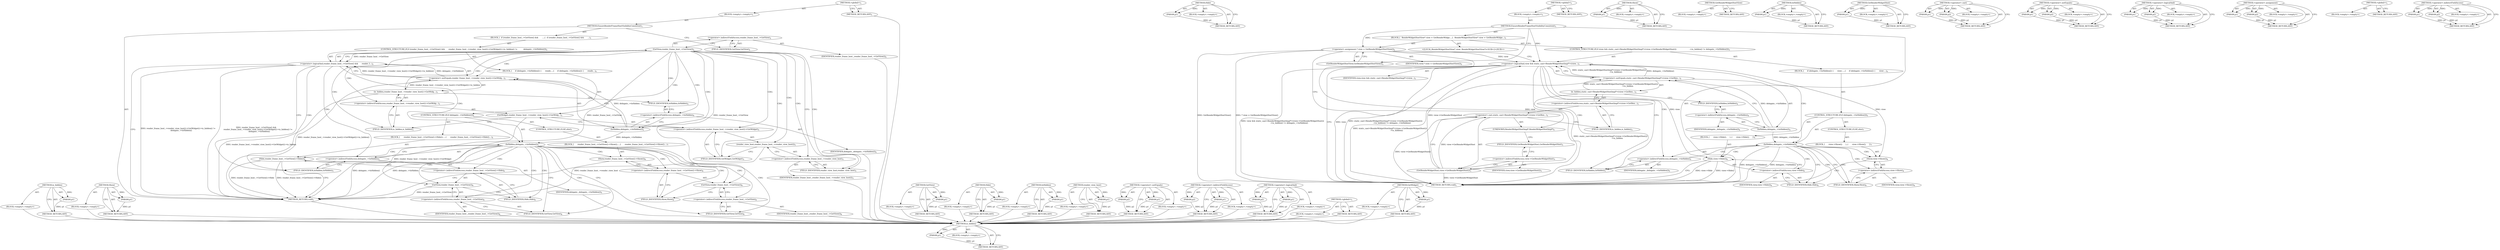 digraph "&lt;operator&gt;.indirectFieldAccess" {
vulnerable_88 [label=<(METHOD,is_hidden)>];
vulnerable_89 [label=<(PARAM,p1)>];
vulnerable_90 [label=<(BLOCK,&lt;empty&gt;,&lt;empty&gt;)>];
vulnerable_91 [label=<(METHOD_RETURN,ANY)>];
vulnerable_108 [label=<(METHOD,Show)>];
vulnerable_109 [label=<(PARAM,p1)>];
vulnerable_110 [label=<(BLOCK,&lt;empty&gt;,&lt;empty&gt;)>];
vulnerable_111 [label=<(METHOD_RETURN,ANY)>];
vulnerable_6 [label=<(METHOD,&lt;global&gt;)<SUB>1</SUB>>];
vulnerable_7 [label=<(BLOCK,&lt;empty&gt;,&lt;empty&gt;)<SUB>1</SUB>>];
vulnerable_8 [label=<(METHOD,EnsureRenderFrameHostVisibilityConsistent)<SUB>1</SUB>>];
vulnerable_9 [label=<(BLOCK,{
  if (render_frame_host_-&gt;GetView() &amp;&amp;
      ...,{
  if (render_frame_host_-&gt;GetView() &amp;&amp;
      ...)<SUB>1</SUB>>];
vulnerable_10 [label=<(CONTROL_STRUCTURE,IF,if (render_frame_host_-&gt;GetView() &amp;&amp;
      render_frame_host_-&gt;render_view_host()-&gt;GetWidget()-&gt;is_hidden() !=
          delegate_-&gt;IsHidden()))<SUB>2</SUB>>];
vulnerable_11 [label=<(&lt;operator&gt;.logicalAnd,render_frame_host_-&gt;GetView() &amp;&amp;
      render_f...)<SUB>2</SUB>>];
vulnerable_12 [label=<(GetView,render_frame_host_-&gt;GetView())<SUB>2</SUB>>];
vulnerable_13 [label=<(&lt;operator&gt;.indirectFieldAccess,render_frame_host_-&gt;GetView)<SUB>2</SUB>>];
vulnerable_14 [label=<(IDENTIFIER,render_frame_host_,render_frame_host_-&gt;GetView())<SUB>2</SUB>>];
vulnerable_15 [label=<(FIELD_IDENTIFIER,GetView,GetView)<SUB>2</SUB>>];
vulnerable_16 [label=<(&lt;operator&gt;.notEquals,render_frame_host_-&gt;render_view_host()-&gt;GetWidg...)<SUB>3</SUB>>];
vulnerable_17 [label=<(is_hidden,render_frame_host_-&gt;render_view_host()-&gt;GetWidg...)<SUB>3</SUB>>];
vulnerable_18 [label=<(&lt;operator&gt;.indirectFieldAccess,render_frame_host_-&gt;render_view_host()-&gt;GetWidg...)<SUB>3</SUB>>];
vulnerable_19 [label=<(GetWidget,render_frame_host_-&gt;render_view_host()-&gt;GetWidg...)<SUB>3</SUB>>];
vulnerable_20 [label=<(&lt;operator&gt;.indirectFieldAccess,render_frame_host_-&gt;render_view_host()-&gt;GetWidget)<SUB>3</SUB>>];
vulnerable_21 [label=<(render_view_host,render_frame_host_-&gt;render_view_host())<SUB>3</SUB>>];
vulnerable_22 [label=<(&lt;operator&gt;.indirectFieldAccess,render_frame_host_-&gt;render_view_host)<SUB>3</SUB>>];
vulnerable_23 [label=<(IDENTIFIER,render_frame_host_,render_frame_host_-&gt;render_view_host())<SUB>3</SUB>>];
vulnerable_24 [label=<(FIELD_IDENTIFIER,render_view_host,render_view_host)<SUB>3</SUB>>];
vulnerable_25 [label=<(FIELD_IDENTIFIER,GetWidget,GetWidget)<SUB>3</SUB>>];
vulnerable_26 [label=<(FIELD_IDENTIFIER,is_hidden,is_hidden)<SUB>3</SUB>>];
vulnerable_27 [label=<(IsHidden,delegate_-&gt;IsHidden())<SUB>4</SUB>>];
vulnerable_28 [label=<(&lt;operator&gt;.indirectFieldAccess,delegate_-&gt;IsHidden)<SUB>4</SUB>>];
vulnerable_29 [label=<(IDENTIFIER,delegate_,delegate_-&gt;IsHidden())<SUB>4</SUB>>];
vulnerable_30 [label=<(FIELD_IDENTIFIER,IsHidden,IsHidden)<SUB>4</SUB>>];
vulnerable_31 [label=<(BLOCK,{
     if (delegate_-&gt;IsHidden()) {
      rende...,{
     if (delegate_-&gt;IsHidden()) {
      rende...)<SUB>4</SUB>>];
vulnerable_32 [label=<(CONTROL_STRUCTURE,IF,if (delegate_-&gt;IsHidden()))<SUB>5</SUB>>];
vulnerable_33 [label=<(IsHidden,delegate_-&gt;IsHidden())<SUB>5</SUB>>];
vulnerable_34 [label=<(&lt;operator&gt;.indirectFieldAccess,delegate_-&gt;IsHidden)<SUB>5</SUB>>];
vulnerable_35 [label=<(IDENTIFIER,delegate_,delegate_-&gt;IsHidden())<SUB>5</SUB>>];
vulnerable_36 [label=<(FIELD_IDENTIFIER,IsHidden,IsHidden)<SUB>5</SUB>>];
vulnerable_37 [label=<(BLOCK,{
      render_frame_host_-&gt;GetView()-&gt;Hide();
...,{
      render_frame_host_-&gt;GetView()-&gt;Hide();
...)<SUB>5</SUB>>];
vulnerable_38 [label=<(Hide,render_frame_host_-&gt;GetView()-&gt;Hide())<SUB>6</SUB>>];
vulnerable_39 [label=<(&lt;operator&gt;.indirectFieldAccess,render_frame_host_-&gt;GetView()-&gt;Hide)<SUB>6</SUB>>];
vulnerable_40 [label=<(GetView,render_frame_host_-&gt;GetView())<SUB>6</SUB>>];
vulnerable_41 [label=<(&lt;operator&gt;.indirectFieldAccess,render_frame_host_-&gt;GetView)<SUB>6</SUB>>];
vulnerable_42 [label=<(IDENTIFIER,render_frame_host_,render_frame_host_-&gt;GetView())<SUB>6</SUB>>];
vulnerable_43 [label=<(FIELD_IDENTIFIER,GetView,GetView)<SUB>6</SUB>>];
vulnerable_44 [label=<(FIELD_IDENTIFIER,Hide,Hide)<SUB>6</SUB>>];
vulnerable_45 [label=<(CONTROL_STRUCTURE,ELSE,else)<SUB>7</SUB>>];
vulnerable_46 [label=<(BLOCK,{
      render_frame_host_-&gt;GetView()-&gt;Show();
...,{
      render_frame_host_-&gt;GetView()-&gt;Show();
...)<SUB>7</SUB>>];
vulnerable_47 [label=<(Show,render_frame_host_-&gt;GetView()-&gt;Show())<SUB>8</SUB>>];
vulnerable_48 [label=<(&lt;operator&gt;.indirectFieldAccess,render_frame_host_-&gt;GetView()-&gt;Show)<SUB>8</SUB>>];
vulnerable_49 [label=<(GetView,render_frame_host_-&gt;GetView())<SUB>8</SUB>>];
vulnerable_50 [label=<(&lt;operator&gt;.indirectFieldAccess,render_frame_host_-&gt;GetView)<SUB>8</SUB>>];
vulnerable_51 [label=<(IDENTIFIER,render_frame_host_,render_frame_host_-&gt;GetView())<SUB>8</SUB>>];
vulnerable_52 [label=<(FIELD_IDENTIFIER,GetView,GetView)<SUB>8</SUB>>];
vulnerable_53 [label=<(FIELD_IDENTIFIER,Show,Show)<SUB>8</SUB>>];
vulnerable_54 [label=<(METHOD_RETURN,void)<SUB>1</SUB>>];
vulnerable_56 [label=<(METHOD_RETURN,ANY)<SUB>1</SUB>>];
vulnerable_74 [label=<(METHOD,GetView)>];
vulnerable_75 [label=<(PARAM,p1)>];
vulnerable_76 [label=<(BLOCK,&lt;empty&gt;,&lt;empty&gt;)>];
vulnerable_77 [label=<(METHOD_RETURN,ANY)>];
vulnerable_104 [label=<(METHOD,Hide)>];
vulnerable_105 [label=<(PARAM,p1)>];
vulnerable_106 [label=<(BLOCK,&lt;empty&gt;,&lt;empty&gt;)>];
vulnerable_107 [label=<(METHOD_RETURN,ANY)>];
vulnerable_100 [label=<(METHOD,IsHidden)>];
vulnerable_101 [label=<(PARAM,p1)>];
vulnerable_102 [label=<(BLOCK,&lt;empty&gt;,&lt;empty&gt;)>];
vulnerable_103 [label=<(METHOD_RETURN,ANY)>];
vulnerable_96 [label=<(METHOD,render_view_host)>];
vulnerable_97 [label=<(PARAM,p1)>];
vulnerable_98 [label=<(BLOCK,&lt;empty&gt;,&lt;empty&gt;)>];
vulnerable_99 [label=<(METHOD_RETURN,ANY)>];
vulnerable_83 [label=<(METHOD,&lt;operator&gt;.notEquals)>];
vulnerable_84 [label=<(PARAM,p1)>];
vulnerable_85 [label=<(PARAM,p2)>];
vulnerable_86 [label=<(BLOCK,&lt;empty&gt;,&lt;empty&gt;)>];
vulnerable_87 [label=<(METHOD_RETURN,ANY)>];
vulnerable_78 [label=<(METHOD,&lt;operator&gt;.indirectFieldAccess)>];
vulnerable_79 [label=<(PARAM,p1)>];
vulnerable_80 [label=<(PARAM,p2)>];
vulnerable_81 [label=<(BLOCK,&lt;empty&gt;,&lt;empty&gt;)>];
vulnerable_82 [label=<(METHOD_RETURN,ANY)>];
vulnerable_69 [label=<(METHOD,&lt;operator&gt;.logicalAnd)>];
vulnerable_70 [label=<(PARAM,p1)>];
vulnerable_71 [label=<(PARAM,p2)>];
vulnerable_72 [label=<(BLOCK,&lt;empty&gt;,&lt;empty&gt;)>];
vulnerable_73 [label=<(METHOD_RETURN,ANY)>];
vulnerable_63 [label=<(METHOD,&lt;global&gt;)<SUB>1</SUB>>];
vulnerable_64 [label=<(BLOCK,&lt;empty&gt;,&lt;empty&gt;)>];
vulnerable_65 [label=<(METHOD_RETURN,ANY)>];
vulnerable_92 [label=<(METHOD,GetWidget)>];
vulnerable_93 [label=<(PARAM,p1)>];
vulnerable_94 [label=<(BLOCK,&lt;empty&gt;,&lt;empty&gt;)>];
vulnerable_95 [label=<(METHOD_RETURN,ANY)>];
fixed_83 [label=<(METHOD,is_hidden)>];
fixed_84 [label=<(PARAM,p1)>];
fixed_85 [label=<(BLOCK,&lt;empty&gt;,&lt;empty&gt;)>];
fixed_86 [label=<(METHOD_RETURN,ANY)>];
fixed_105 [label=<(METHOD,Hide)>];
fixed_106 [label=<(PARAM,p1)>];
fixed_107 [label=<(BLOCK,&lt;empty&gt;,&lt;empty&gt;)>];
fixed_108 [label=<(METHOD_RETURN,ANY)>];
fixed_6 [label=<(METHOD,&lt;global&gt;)<SUB>1</SUB>>];
fixed_7 [label=<(BLOCK,&lt;empty&gt;,&lt;empty&gt;)<SUB>1</SUB>>];
fixed_8 [label=<(METHOD,EnsureRenderFrameHostVisibilityConsistent)<SUB>1</SUB>>];
fixed_9 [label=<(BLOCK,{
  RenderWidgetHostView* view = GetRenderWidge...,{
  RenderWidgetHostView* view = GetRenderWidge...)<SUB>1</SUB>>];
fixed_10 [label="<(LOCAL,RenderWidgetHostView* view: RenderWidgetHostView*)<SUB>2</SUB>>"];
fixed_11 [label=<(&lt;operator&gt;.assignment,* view = GetRenderWidgetHostView())<SUB>2</SUB>>];
fixed_12 [label=<(IDENTIFIER,view,* view = GetRenderWidgetHostView())<SUB>2</SUB>>];
fixed_13 [label=<(GetRenderWidgetHostView,GetRenderWidgetHostView())<SUB>2</SUB>>];
fixed_14 [label=<(CONTROL_STRUCTURE,IF,if (view &amp;&amp; static_cast&lt;RenderWidgetHostImpl*&gt;(view-&gt;GetRenderWidgetHost())
                      -&gt;is_hidden() != delegate_-&gt;IsHidden()))<SUB>3</SUB>>];
fixed_15 [label=<(&lt;operator&gt;.logicalAnd,view &amp;&amp; static_cast&lt;RenderWidgetHostImpl*&gt;(view...)<SUB>3</SUB>>];
fixed_16 [label=<(IDENTIFIER,view,view &amp;&amp; static_cast&lt;RenderWidgetHostImpl*&gt;(view...)<SUB>3</SUB>>];
fixed_17 [label=<(&lt;operator&gt;.notEquals,static_cast&lt;RenderWidgetHostImpl*&gt;(view-&gt;GetRen...)<SUB>3</SUB>>];
fixed_18 [label=<(is_hidden,static_cast&lt;RenderWidgetHostImpl*&gt;(view-&gt;GetRen...)<SUB>3</SUB>>];
fixed_19 [label=<(&lt;operator&gt;.indirectFieldAccess,static_cast&lt;RenderWidgetHostImpl*&gt;(view-&gt;GetRen...)<SUB>3</SUB>>];
fixed_20 [label=<(&lt;operator&gt;.cast,static_cast&lt;RenderWidgetHostImpl*&gt;(view-&gt;GetRen...)<SUB>3</SUB>>];
fixed_21 [label=<(UNKNOWN,RenderWidgetHostImpl*,RenderWidgetHostImpl*)<SUB>3</SUB>>];
fixed_22 [label=<(GetRenderWidgetHost,view-&gt;GetRenderWidgetHost())<SUB>3</SUB>>];
fixed_23 [label=<(&lt;operator&gt;.indirectFieldAccess,view-&gt;GetRenderWidgetHost)<SUB>3</SUB>>];
fixed_24 [label=<(IDENTIFIER,view,view-&gt;GetRenderWidgetHost())<SUB>3</SUB>>];
fixed_25 [label=<(FIELD_IDENTIFIER,GetRenderWidgetHost,GetRenderWidgetHost)<SUB>3</SUB>>];
fixed_26 [label=<(FIELD_IDENTIFIER,is_hidden,is_hidden)<SUB>3</SUB>>];
fixed_27 [label=<(IsHidden,delegate_-&gt;IsHidden())<SUB>4</SUB>>];
fixed_28 [label=<(&lt;operator&gt;.indirectFieldAccess,delegate_-&gt;IsHidden)<SUB>4</SUB>>];
fixed_29 [label=<(IDENTIFIER,delegate_,delegate_-&gt;IsHidden())<SUB>4</SUB>>];
fixed_30 [label=<(FIELD_IDENTIFIER,IsHidden,IsHidden)<SUB>4</SUB>>];
fixed_31 [label=<(BLOCK,{
     if (delegate_-&gt;IsHidden()) {
      view-...,{
     if (delegate_-&gt;IsHidden()) {
      view-...)<SUB>4</SUB>>];
fixed_32 [label=<(CONTROL_STRUCTURE,IF,if (delegate_-&gt;IsHidden()))<SUB>5</SUB>>];
fixed_33 [label=<(IsHidden,delegate_-&gt;IsHidden())<SUB>5</SUB>>];
fixed_34 [label=<(&lt;operator&gt;.indirectFieldAccess,delegate_-&gt;IsHidden)<SUB>5</SUB>>];
fixed_35 [label=<(IDENTIFIER,delegate_,delegate_-&gt;IsHidden())<SUB>5</SUB>>];
fixed_36 [label=<(FIELD_IDENTIFIER,IsHidden,IsHidden)<SUB>5</SUB>>];
fixed_37 [label=<(BLOCK,{
      view-&gt;Hide();
     },{
      view-&gt;Hide();
     })<SUB>5</SUB>>];
fixed_38 [label=<(Hide,view-&gt;Hide())<SUB>6</SUB>>];
fixed_39 [label=<(&lt;operator&gt;.indirectFieldAccess,view-&gt;Hide)<SUB>6</SUB>>];
fixed_40 [label=<(IDENTIFIER,view,view-&gt;Hide())<SUB>6</SUB>>];
fixed_41 [label=<(FIELD_IDENTIFIER,Hide,Hide)<SUB>6</SUB>>];
fixed_42 [label=<(CONTROL_STRUCTURE,ELSE,else)<SUB>7</SUB>>];
fixed_43 [label=<(BLOCK,{
      view-&gt;Show();
     },{
      view-&gt;Show();
     })<SUB>7</SUB>>];
fixed_44 [label=<(Show,view-&gt;Show())<SUB>8</SUB>>];
fixed_45 [label=<(&lt;operator&gt;.indirectFieldAccess,view-&gt;Show)<SUB>8</SUB>>];
fixed_46 [label=<(IDENTIFIER,view,view-&gt;Show())<SUB>8</SUB>>];
fixed_47 [label=<(FIELD_IDENTIFIER,Show,Show)<SUB>8</SUB>>];
fixed_48 [label=<(METHOD_RETURN,void)<SUB>1</SUB>>];
fixed_50 [label=<(METHOD_RETURN,ANY)<SUB>1</SUB>>];
fixed_109 [label=<(METHOD,Show)>];
fixed_110 [label=<(PARAM,p1)>];
fixed_111 [label=<(BLOCK,&lt;empty&gt;,&lt;empty&gt;)>];
fixed_112 [label=<(METHOD_RETURN,ANY)>];
fixed_70 [label=<(METHOD,GetRenderWidgetHostView)>];
fixed_71 [label=<(BLOCK,&lt;empty&gt;,&lt;empty&gt;)>];
fixed_72 [label=<(METHOD_RETURN,ANY)>];
fixed_101 [label=<(METHOD,IsHidden)>];
fixed_102 [label=<(PARAM,p1)>];
fixed_103 [label=<(BLOCK,&lt;empty&gt;,&lt;empty&gt;)>];
fixed_104 [label=<(METHOD_RETURN,ANY)>];
fixed_97 [label=<(METHOD,GetRenderWidgetHost)>];
fixed_98 [label=<(PARAM,p1)>];
fixed_99 [label=<(BLOCK,&lt;empty&gt;,&lt;empty&gt;)>];
fixed_100 [label=<(METHOD_RETURN,ANY)>];
fixed_92 [label=<(METHOD,&lt;operator&gt;.cast)>];
fixed_93 [label=<(PARAM,p1)>];
fixed_94 [label=<(PARAM,p2)>];
fixed_95 [label=<(BLOCK,&lt;empty&gt;,&lt;empty&gt;)>];
fixed_96 [label=<(METHOD_RETURN,ANY)>];
fixed_78 [label=<(METHOD,&lt;operator&gt;.notEquals)>];
fixed_79 [label=<(PARAM,p1)>];
fixed_80 [label=<(PARAM,p2)>];
fixed_81 [label=<(BLOCK,&lt;empty&gt;,&lt;empty&gt;)>];
fixed_82 [label=<(METHOD_RETURN,ANY)>];
fixed_73 [label=<(METHOD,&lt;operator&gt;.logicalAnd)>];
fixed_74 [label=<(PARAM,p1)>];
fixed_75 [label=<(PARAM,p2)>];
fixed_76 [label=<(BLOCK,&lt;empty&gt;,&lt;empty&gt;)>];
fixed_77 [label=<(METHOD_RETURN,ANY)>];
fixed_65 [label=<(METHOD,&lt;operator&gt;.assignment)>];
fixed_66 [label=<(PARAM,p1)>];
fixed_67 [label=<(PARAM,p2)>];
fixed_68 [label=<(BLOCK,&lt;empty&gt;,&lt;empty&gt;)>];
fixed_69 [label=<(METHOD_RETURN,ANY)>];
fixed_59 [label=<(METHOD,&lt;global&gt;)<SUB>1</SUB>>];
fixed_60 [label=<(BLOCK,&lt;empty&gt;,&lt;empty&gt;)>];
fixed_61 [label=<(METHOD_RETURN,ANY)>];
fixed_87 [label=<(METHOD,&lt;operator&gt;.indirectFieldAccess)>];
fixed_88 [label=<(PARAM,p1)>];
fixed_89 [label=<(PARAM,p2)>];
fixed_90 [label=<(BLOCK,&lt;empty&gt;,&lt;empty&gt;)>];
fixed_91 [label=<(METHOD_RETURN,ANY)>];
vulnerable_88 -> vulnerable_89  [key=0, label="AST: "];
vulnerable_88 -> vulnerable_89  [key=1, label="DDG: "];
vulnerable_88 -> vulnerable_90  [key=0, label="AST: "];
vulnerable_88 -> vulnerable_91  [key=0, label="AST: "];
vulnerable_88 -> vulnerable_91  [key=1, label="CFG: "];
vulnerable_89 -> vulnerable_91  [key=0, label="DDG: p1"];
vulnerable_90 -> fixed_83  [key=0];
vulnerable_91 -> fixed_83  [key=0];
vulnerable_108 -> vulnerable_109  [key=0, label="AST: "];
vulnerable_108 -> vulnerable_109  [key=1, label="DDG: "];
vulnerable_108 -> vulnerable_110  [key=0, label="AST: "];
vulnerable_108 -> vulnerable_111  [key=0, label="AST: "];
vulnerable_108 -> vulnerable_111  [key=1, label="CFG: "];
vulnerable_109 -> vulnerable_111  [key=0, label="DDG: p1"];
vulnerable_110 -> fixed_83  [key=0];
vulnerable_111 -> fixed_83  [key=0];
vulnerable_6 -> vulnerable_7  [key=0, label="AST: "];
vulnerable_6 -> vulnerable_56  [key=0, label="AST: "];
vulnerable_6 -> vulnerable_56  [key=1, label="CFG: "];
vulnerable_7 -> vulnerable_8  [key=0, label="AST: "];
vulnerable_8 -> vulnerable_9  [key=0, label="AST: "];
vulnerable_8 -> vulnerable_54  [key=0, label="AST: "];
vulnerable_8 -> vulnerable_15  [key=0, label="CFG: "];
vulnerable_9 -> vulnerable_10  [key=0, label="AST: "];
vulnerable_10 -> vulnerable_11  [key=0, label="AST: "];
vulnerable_10 -> vulnerable_31  [key=0, label="AST: "];
vulnerable_11 -> vulnerable_12  [key=0, label="AST: "];
vulnerable_11 -> vulnerable_16  [key=0, label="AST: "];
vulnerable_11 -> vulnerable_54  [key=0, label="CFG: "];
vulnerable_11 -> vulnerable_54  [key=1, label="DDG: render_frame_host_-&gt;render_view_host()-&gt;GetWidget()-&gt;is_hidden() !=
          delegate_-&gt;IsHidden()"];
vulnerable_11 -> vulnerable_54  [key=2, label="DDG: render_frame_host_-&gt;GetView() &amp;&amp;
      render_frame_host_-&gt;render_view_host()-&gt;GetWidget()-&gt;is_hidden() !=
          delegate_-&gt;IsHidden()"];
vulnerable_11 -> vulnerable_36  [key=0, label="CFG: "];
vulnerable_11 -> vulnerable_36  [key=1, label="CDG: "];
vulnerable_11 -> vulnerable_34  [key=0, label="CDG: "];
vulnerable_11 -> vulnerable_33  [key=0, label="CDG: "];
vulnerable_12 -> vulnerable_13  [key=0, label="AST: "];
vulnerable_12 -> vulnerable_11  [key=0, label="CFG: "];
vulnerable_12 -> vulnerable_11  [key=1, label="DDG: render_frame_host_-&gt;GetView"];
vulnerable_12 -> vulnerable_24  [key=0, label="CFG: "];
vulnerable_12 -> vulnerable_24  [key=1, label="CDG: "];
vulnerable_12 -> vulnerable_40  [key=0, label="DDG: render_frame_host_-&gt;GetView"];
vulnerable_12 -> vulnerable_49  [key=0, label="DDG: render_frame_host_-&gt;GetView"];
vulnerable_12 -> vulnerable_16  [key=0, label="CDG: "];
vulnerable_12 -> vulnerable_17  [key=0, label="CDG: "];
vulnerable_12 -> vulnerable_30  [key=0, label="CDG: "];
vulnerable_12 -> vulnerable_21  [key=0, label="CDG: "];
vulnerable_12 -> vulnerable_26  [key=0, label="CDG: "];
vulnerable_12 -> vulnerable_19  [key=0, label="CDG: "];
vulnerable_12 -> vulnerable_28  [key=0, label="CDG: "];
vulnerable_12 -> vulnerable_20  [key=0, label="CDG: "];
vulnerable_12 -> vulnerable_25  [key=0, label="CDG: "];
vulnerable_12 -> vulnerable_22  [key=0, label="CDG: "];
vulnerable_12 -> vulnerable_27  [key=0, label="CDG: "];
vulnerable_12 -> vulnerable_18  [key=0, label="CDG: "];
vulnerable_13 -> vulnerable_14  [key=0, label="AST: "];
vulnerable_13 -> vulnerable_15  [key=0, label="AST: "];
vulnerable_13 -> vulnerable_12  [key=0, label="CFG: "];
vulnerable_14 -> fixed_83  [key=0];
vulnerable_15 -> vulnerable_13  [key=0, label="CFG: "];
vulnerable_16 -> vulnerable_17  [key=0, label="AST: "];
vulnerable_16 -> vulnerable_27  [key=0, label="AST: "];
vulnerable_16 -> vulnerable_11  [key=0, label="CFG: "];
vulnerable_16 -> vulnerable_11  [key=1, label="DDG: render_frame_host_-&gt;render_view_host()-&gt;GetWidget()-&gt;is_hidden()"];
vulnerable_16 -> vulnerable_11  [key=2, label="DDG: delegate_-&gt;IsHidden()"];
vulnerable_16 -> vulnerable_54  [key=0, label="DDG: render_frame_host_-&gt;render_view_host()-&gt;GetWidget()-&gt;is_hidden()"];
vulnerable_17 -> vulnerable_18  [key=0, label="AST: "];
vulnerable_17 -> vulnerable_30  [key=0, label="CFG: "];
vulnerable_17 -> vulnerable_54  [key=0, label="DDG: render_frame_host_-&gt;render_view_host()-&gt;GetWidget()-&gt;is_hidden"];
vulnerable_17 -> vulnerable_16  [key=0, label="DDG: render_frame_host_-&gt;render_view_host()-&gt;GetWidget()-&gt;is_hidden"];
vulnerable_18 -> vulnerable_19  [key=0, label="AST: "];
vulnerable_18 -> vulnerable_26  [key=0, label="AST: "];
vulnerable_18 -> vulnerable_17  [key=0, label="CFG: "];
vulnerable_19 -> vulnerable_20  [key=0, label="AST: "];
vulnerable_19 -> vulnerable_26  [key=0, label="CFG: "];
vulnerable_19 -> vulnerable_54  [key=0, label="DDG: render_frame_host_-&gt;render_view_host()-&gt;GetWidget"];
vulnerable_20 -> vulnerable_21  [key=0, label="AST: "];
vulnerable_20 -> vulnerable_25  [key=0, label="AST: "];
vulnerable_20 -> vulnerable_19  [key=0, label="CFG: "];
vulnerable_21 -> vulnerable_22  [key=0, label="AST: "];
vulnerable_21 -> vulnerable_25  [key=0, label="CFG: "];
vulnerable_21 -> vulnerable_54  [key=0, label="DDG: render_frame_host_-&gt;render_view_host"];
vulnerable_22 -> vulnerable_23  [key=0, label="AST: "];
vulnerable_22 -> vulnerable_24  [key=0, label="AST: "];
vulnerable_22 -> vulnerable_21  [key=0, label="CFG: "];
vulnerable_23 -> fixed_83  [key=0];
vulnerable_24 -> vulnerable_22  [key=0, label="CFG: "];
vulnerable_25 -> vulnerable_20  [key=0, label="CFG: "];
vulnerable_26 -> vulnerable_18  [key=0, label="CFG: "];
vulnerable_27 -> vulnerable_28  [key=0, label="AST: "];
vulnerable_27 -> vulnerable_16  [key=0, label="CFG: "];
vulnerable_27 -> vulnerable_16  [key=1, label="DDG: delegate_-&gt;IsHidden"];
vulnerable_27 -> vulnerable_33  [key=0, label="DDG: delegate_-&gt;IsHidden"];
vulnerable_28 -> vulnerable_29  [key=0, label="AST: "];
vulnerable_28 -> vulnerable_30  [key=0, label="AST: "];
vulnerable_28 -> vulnerable_27  [key=0, label="CFG: "];
vulnerable_29 -> fixed_83  [key=0];
vulnerable_30 -> vulnerable_28  [key=0, label="CFG: "];
vulnerable_31 -> vulnerable_32  [key=0, label="AST: "];
vulnerable_32 -> vulnerable_33  [key=0, label="AST: "];
vulnerable_32 -> vulnerable_37  [key=0, label="AST: "];
vulnerable_32 -> vulnerable_45  [key=0, label="AST: "];
vulnerable_33 -> vulnerable_34  [key=0, label="AST: "];
vulnerable_33 -> vulnerable_43  [key=0, label="CFG: "];
vulnerable_33 -> vulnerable_43  [key=1, label="CDG: "];
vulnerable_33 -> vulnerable_52  [key=0, label="CFG: "];
vulnerable_33 -> vulnerable_52  [key=1, label="CDG: "];
vulnerable_33 -> vulnerable_54  [key=0, label="DDG: delegate_-&gt;IsHidden"];
vulnerable_33 -> vulnerable_54  [key=1, label="DDG: delegate_-&gt;IsHidden()"];
vulnerable_33 -> vulnerable_47  [key=0, label="CDG: "];
vulnerable_33 -> vulnerable_48  [key=0, label="CDG: "];
vulnerable_33 -> vulnerable_49  [key=0, label="CDG: "];
vulnerable_33 -> vulnerable_53  [key=0, label="CDG: "];
vulnerable_33 -> vulnerable_38  [key=0, label="CDG: "];
vulnerable_33 -> vulnerable_41  [key=0, label="CDG: "];
vulnerable_33 -> vulnerable_40  [key=0, label="CDG: "];
vulnerable_33 -> vulnerable_50  [key=0, label="CDG: "];
vulnerable_33 -> vulnerable_44  [key=0, label="CDG: "];
vulnerable_33 -> vulnerable_39  [key=0, label="CDG: "];
vulnerable_34 -> vulnerable_35  [key=0, label="AST: "];
vulnerable_34 -> vulnerable_36  [key=0, label="AST: "];
vulnerable_34 -> vulnerable_33  [key=0, label="CFG: "];
vulnerable_35 -> fixed_83  [key=0];
vulnerable_36 -> vulnerable_34  [key=0, label="CFG: "];
vulnerable_37 -> vulnerable_38  [key=0, label="AST: "];
vulnerable_38 -> vulnerable_39  [key=0, label="AST: "];
vulnerable_38 -> vulnerable_54  [key=0, label="CFG: "];
vulnerable_38 -> vulnerable_54  [key=1, label="DDG: render_frame_host_-&gt;GetView()-&gt;Hide"];
vulnerable_38 -> vulnerable_54  [key=2, label="DDG: render_frame_host_-&gt;GetView()-&gt;Hide()"];
vulnerable_39 -> vulnerable_40  [key=0, label="AST: "];
vulnerable_39 -> vulnerable_44  [key=0, label="AST: "];
vulnerable_39 -> vulnerable_38  [key=0, label="CFG: "];
vulnerable_40 -> vulnerable_41  [key=0, label="AST: "];
vulnerable_40 -> vulnerable_44  [key=0, label="CFG: "];
vulnerable_40 -> vulnerable_54  [key=0, label="DDG: render_frame_host_-&gt;GetView"];
vulnerable_41 -> vulnerable_42  [key=0, label="AST: "];
vulnerable_41 -> vulnerable_43  [key=0, label="AST: "];
vulnerable_41 -> vulnerable_40  [key=0, label="CFG: "];
vulnerable_42 -> fixed_83  [key=0];
vulnerable_43 -> vulnerable_41  [key=0, label="CFG: "];
vulnerable_44 -> vulnerable_39  [key=0, label="CFG: "];
vulnerable_45 -> vulnerable_46  [key=0, label="AST: "];
vulnerable_46 -> vulnerable_47  [key=0, label="AST: "];
vulnerable_47 -> vulnerable_48  [key=0, label="AST: "];
vulnerable_47 -> vulnerable_54  [key=0, label="CFG: "];
vulnerable_48 -> vulnerable_49  [key=0, label="AST: "];
vulnerable_48 -> vulnerable_53  [key=0, label="AST: "];
vulnerable_48 -> vulnerable_47  [key=0, label="CFG: "];
vulnerable_49 -> vulnerable_50  [key=0, label="AST: "];
vulnerable_49 -> vulnerable_53  [key=0, label="CFG: "];
vulnerable_50 -> vulnerable_51  [key=0, label="AST: "];
vulnerable_50 -> vulnerable_52  [key=0, label="AST: "];
vulnerable_50 -> vulnerable_49  [key=0, label="CFG: "];
vulnerable_51 -> fixed_83  [key=0];
vulnerable_52 -> vulnerable_50  [key=0, label="CFG: "];
vulnerable_53 -> vulnerable_48  [key=0, label="CFG: "];
vulnerable_54 -> fixed_83  [key=0];
vulnerable_56 -> fixed_83  [key=0];
vulnerable_74 -> vulnerable_75  [key=0, label="AST: "];
vulnerable_74 -> vulnerable_75  [key=1, label="DDG: "];
vulnerable_74 -> vulnerable_76  [key=0, label="AST: "];
vulnerable_74 -> vulnerable_77  [key=0, label="AST: "];
vulnerable_74 -> vulnerable_77  [key=1, label="CFG: "];
vulnerable_75 -> vulnerable_77  [key=0, label="DDG: p1"];
vulnerable_76 -> fixed_83  [key=0];
vulnerable_77 -> fixed_83  [key=0];
vulnerable_104 -> vulnerable_105  [key=0, label="AST: "];
vulnerable_104 -> vulnerable_105  [key=1, label="DDG: "];
vulnerable_104 -> vulnerable_106  [key=0, label="AST: "];
vulnerable_104 -> vulnerable_107  [key=0, label="AST: "];
vulnerable_104 -> vulnerable_107  [key=1, label="CFG: "];
vulnerable_105 -> vulnerable_107  [key=0, label="DDG: p1"];
vulnerable_106 -> fixed_83  [key=0];
vulnerable_107 -> fixed_83  [key=0];
vulnerable_100 -> vulnerable_101  [key=0, label="AST: "];
vulnerable_100 -> vulnerable_101  [key=1, label="DDG: "];
vulnerable_100 -> vulnerable_102  [key=0, label="AST: "];
vulnerable_100 -> vulnerable_103  [key=0, label="AST: "];
vulnerable_100 -> vulnerable_103  [key=1, label="CFG: "];
vulnerable_101 -> vulnerable_103  [key=0, label="DDG: p1"];
vulnerable_102 -> fixed_83  [key=0];
vulnerable_103 -> fixed_83  [key=0];
vulnerable_96 -> vulnerable_97  [key=0, label="AST: "];
vulnerable_96 -> vulnerable_97  [key=1, label="DDG: "];
vulnerable_96 -> vulnerable_98  [key=0, label="AST: "];
vulnerable_96 -> vulnerable_99  [key=0, label="AST: "];
vulnerable_96 -> vulnerable_99  [key=1, label="CFG: "];
vulnerable_97 -> vulnerable_99  [key=0, label="DDG: p1"];
vulnerable_98 -> fixed_83  [key=0];
vulnerable_99 -> fixed_83  [key=0];
vulnerable_83 -> vulnerable_84  [key=0, label="AST: "];
vulnerable_83 -> vulnerable_84  [key=1, label="DDG: "];
vulnerable_83 -> vulnerable_86  [key=0, label="AST: "];
vulnerable_83 -> vulnerable_85  [key=0, label="AST: "];
vulnerable_83 -> vulnerable_85  [key=1, label="DDG: "];
vulnerable_83 -> vulnerable_87  [key=0, label="AST: "];
vulnerable_83 -> vulnerable_87  [key=1, label="CFG: "];
vulnerable_84 -> vulnerable_87  [key=0, label="DDG: p1"];
vulnerable_85 -> vulnerable_87  [key=0, label="DDG: p2"];
vulnerable_86 -> fixed_83  [key=0];
vulnerable_87 -> fixed_83  [key=0];
vulnerable_78 -> vulnerable_79  [key=0, label="AST: "];
vulnerable_78 -> vulnerable_79  [key=1, label="DDG: "];
vulnerable_78 -> vulnerable_81  [key=0, label="AST: "];
vulnerable_78 -> vulnerable_80  [key=0, label="AST: "];
vulnerable_78 -> vulnerable_80  [key=1, label="DDG: "];
vulnerable_78 -> vulnerable_82  [key=0, label="AST: "];
vulnerable_78 -> vulnerable_82  [key=1, label="CFG: "];
vulnerable_79 -> vulnerable_82  [key=0, label="DDG: p1"];
vulnerable_80 -> vulnerable_82  [key=0, label="DDG: p2"];
vulnerable_81 -> fixed_83  [key=0];
vulnerable_82 -> fixed_83  [key=0];
vulnerable_69 -> vulnerable_70  [key=0, label="AST: "];
vulnerable_69 -> vulnerable_70  [key=1, label="DDG: "];
vulnerable_69 -> vulnerable_72  [key=0, label="AST: "];
vulnerable_69 -> vulnerable_71  [key=0, label="AST: "];
vulnerable_69 -> vulnerable_71  [key=1, label="DDG: "];
vulnerable_69 -> vulnerable_73  [key=0, label="AST: "];
vulnerable_69 -> vulnerable_73  [key=1, label="CFG: "];
vulnerable_70 -> vulnerable_73  [key=0, label="DDG: p1"];
vulnerable_71 -> vulnerable_73  [key=0, label="DDG: p2"];
vulnerable_72 -> fixed_83  [key=0];
vulnerable_73 -> fixed_83  [key=0];
vulnerable_63 -> vulnerable_64  [key=0, label="AST: "];
vulnerable_63 -> vulnerable_65  [key=0, label="AST: "];
vulnerable_63 -> vulnerable_65  [key=1, label="CFG: "];
vulnerable_64 -> fixed_83  [key=0];
vulnerable_65 -> fixed_83  [key=0];
vulnerable_92 -> vulnerable_93  [key=0, label="AST: "];
vulnerable_92 -> vulnerable_93  [key=1, label="DDG: "];
vulnerable_92 -> vulnerable_94  [key=0, label="AST: "];
vulnerable_92 -> vulnerable_95  [key=0, label="AST: "];
vulnerable_92 -> vulnerable_95  [key=1, label="CFG: "];
vulnerable_93 -> vulnerable_95  [key=0, label="DDG: p1"];
vulnerable_94 -> fixed_83  [key=0];
vulnerable_95 -> fixed_83  [key=0];
fixed_83 -> fixed_84  [key=0, label="AST: "];
fixed_83 -> fixed_84  [key=1, label="DDG: "];
fixed_83 -> fixed_85  [key=0, label="AST: "];
fixed_83 -> fixed_86  [key=0, label="AST: "];
fixed_83 -> fixed_86  [key=1, label="CFG: "];
fixed_84 -> fixed_86  [key=0, label="DDG: p1"];
fixed_105 -> fixed_106  [key=0, label="AST: "];
fixed_105 -> fixed_106  [key=1, label="DDG: "];
fixed_105 -> fixed_107  [key=0, label="AST: "];
fixed_105 -> fixed_108  [key=0, label="AST: "];
fixed_105 -> fixed_108  [key=1, label="CFG: "];
fixed_106 -> fixed_108  [key=0, label="DDG: p1"];
fixed_6 -> fixed_7  [key=0, label="AST: "];
fixed_6 -> fixed_50  [key=0, label="AST: "];
fixed_6 -> fixed_50  [key=1, label="CFG: "];
fixed_7 -> fixed_8  [key=0, label="AST: "];
fixed_8 -> fixed_9  [key=0, label="AST: "];
fixed_8 -> fixed_48  [key=0, label="AST: "];
fixed_8 -> fixed_13  [key=0, label="CFG: "];
fixed_8 -> fixed_11  [key=0, label="DDG: "];
fixed_8 -> fixed_15  [key=0, label="DDG: "];
fixed_9 -> fixed_10  [key=0, label="AST: "];
fixed_9 -> fixed_11  [key=0, label="AST: "];
fixed_9 -> fixed_14  [key=0, label="AST: "];
fixed_11 -> fixed_12  [key=0, label="AST: "];
fixed_11 -> fixed_13  [key=0, label="AST: "];
fixed_11 -> fixed_21  [key=0, label="CFG: "];
fixed_11 -> fixed_15  [key=0, label="CFG: "];
fixed_11 -> fixed_15  [key=1, label="DDG: view"];
fixed_11 -> fixed_48  [key=0, label="DDG: GetRenderWidgetHostView()"];
fixed_11 -> fixed_48  [key=1, label="DDG: * view = GetRenderWidgetHostView()"];
fixed_11 -> fixed_22  [key=0, label="DDG: view"];
fixed_13 -> fixed_11  [key=0, label="CFG: "];
fixed_14 -> fixed_15  [key=0, label="AST: "];
fixed_14 -> fixed_31  [key=0, label="AST: "];
fixed_15 -> fixed_16  [key=0, label="AST: "];
fixed_15 -> fixed_17  [key=0, label="AST: "];
fixed_15 -> fixed_48  [key=0, label="CFG: "];
fixed_15 -> fixed_48  [key=1, label="DDG: view"];
fixed_15 -> fixed_48  [key=2, label="DDG: static_cast&lt;RenderWidgetHostImpl*&gt;(view-&gt;GetRenderWidgetHost())
                      -&gt;is_hidden() != delegate_-&gt;IsHidden()"];
fixed_15 -> fixed_48  [key=3, label="DDG: view &amp;&amp; static_cast&lt;RenderWidgetHostImpl*&gt;(view-&gt;GetRenderWidgetHost())
                      -&gt;is_hidden() != delegate_-&gt;IsHidden()"];
fixed_15 -> fixed_36  [key=0, label="CFG: "];
fixed_15 -> fixed_36  [key=1, label="CDG: "];
fixed_15 -> fixed_38  [key=0, label="DDG: view"];
fixed_15 -> fixed_44  [key=0, label="DDG: view"];
fixed_15 -> fixed_34  [key=0, label="CDG: "];
fixed_15 -> fixed_33  [key=0, label="CDG: "];
fixed_17 -> fixed_18  [key=0, label="AST: "];
fixed_17 -> fixed_27  [key=0, label="AST: "];
fixed_17 -> fixed_15  [key=0, label="CFG: "];
fixed_17 -> fixed_15  [key=1, label="DDG: static_cast&lt;RenderWidgetHostImpl*&gt;(view-&gt;GetRenderWidgetHost())
                      -&gt;is_hidden()"];
fixed_17 -> fixed_15  [key=2, label="DDG: delegate_-&gt;IsHidden()"];
fixed_17 -> fixed_48  [key=0, label="DDG: static_cast&lt;RenderWidgetHostImpl*&gt;(view-&gt;GetRenderWidgetHost())
                      -&gt;is_hidden()"];
fixed_18 -> fixed_19  [key=0, label="AST: "];
fixed_18 -> fixed_30  [key=0, label="CFG: "];
fixed_18 -> fixed_48  [key=0, label="DDG: static_cast&lt;RenderWidgetHostImpl*&gt;(view-&gt;GetRenderWidgetHost())
                      -&gt;is_hidden"];
fixed_18 -> fixed_17  [key=0, label="DDG: static_cast&lt;RenderWidgetHostImpl*&gt;(view-&gt;GetRenderWidgetHost())
                      -&gt;is_hidden"];
fixed_19 -> fixed_20  [key=0, label="AST: "];
fixed_19 -> fixed_26  [key=0, label="AST: "];
fixed_19 -> fixed_18  [key=0, label="CFG: "];
fixed_20 -> fixed_21  [key=0, label="AST: "];
fixed_20 -> fixed_22  [key=0, label="AST: "];
fixed_20 -> fixed_26  [key=0, label="CFG: "];
fixed_20 -> fixed_48  [key=0, label="DDG: view-&gt;GetRenderWidgetHost()"];
fixed_21 -> fixed_25  [key=0, label="CFG: "];
fixed_22 -> fixed_23  [key=0, label="AST: "];
fixed_22 -> fixed_20  [key=0, label="CFG: "];
fixed_22 -> fixed_20  [key=1, label="DDG: view-&gt;GetRenderWidgetHost"];
fixed_22 -> fixed_48  [key=0, label="DDG: view-&gt;GetRenderWidgetHost"];
fixed_22 -> fixed_15  [key=0, label="DDG: view-&gt;GetRenderWidgetHost"];
fixed_23 -> fixed_24  [key=0, label="AST: "];
fixed_23 -> fixed_25  [key=0, label="AST: "];
fixed_23 -> fixed_22  [key=0, label="CFG: "];
fixed_25 -> fixed_23  [key=0, label="CFG: "];
fixed_26 -> fixed_19  [key=0, label="CFG: "];
fixed_27 -> fixed_28  [key=0, label="AST: "];
fixed_27 -> fixed_17  [key=0, label="CFG: "];
fixed_27 -> fixed_17  [key=1, label="DDG: delegate_-&gt;IsHidden"];
fixed_27 -> fixed_33  [key=0, label="DDG: delegate_-&gt;IsHidden"];
fixed_28 -> fixed_29  [key=0, label="AST: "];
fixed_28 -> fixed_30  [key=0, label="AST: "];
fixed_28 -> fixed_27  [key=0, label="CFG: "];
fixed_30 -> fixed_28  [key=0, label="CFG: "];
fixed_31 -> fixed_32  [key=0, label="AST: "];
fixed_32 -> fixed_33  [key=0, label="AST: "];
fixed_32 -> fixed_37  [key=0, label="AST: "];
fixed_32 -> fixed_42  [key=0, label="AST: "];
fixed_33 -> fixed_34  [key=0, label="AST: "];
fixed_33 -> fixed_41  [key=0, label="CFG: "];
fixed_33 -> fixed_41  [key=1, label="CDG: "];
fixed_33 -> fixed_47  [key=0, label="CFG: "];
fixed_33 -> fixed_47  [key=1, label="CDG: "];
fixed_33 -> fixed_48  [key=0, label="DDG: delegate_-&gt;IsHidden"];
fixed_33 -> fixed_48  [key=1, label="DDG: delegate_-&gt;IsHidden()"];
fixed_33 -> fixed_38  [key=0, label="CDG: "];
fixed_33 -> fixed_45  [key=0, label="CDG: "];
fixed_33 -> fixed_44  [key=0, label="CDG: "];
fixed_33 -> fixed_39  [key=0, label="CDG: "];
fixed_34 -> fixed_35  [key=0, label="AST: "];
fixed_34 -> fixed_36  [key=0, label="AST: "];
fixed_34 -> fixed_33  [key=0, label="CFG: "];
fixed_36 -> fixed_34  [key=0, label="CFG: "];
fixed_37 -> fixed_38  [key=0, label="AST: "];
fixed_38 -> fixed_39  [key=0, label="AST: "];
fixed_38 -> fixed_48  [key=0, label="CFG: "];
fixed_38 -> fixed_48  [key=1, label="DDG: view-&gt;Hide"];
fixed_38 -> fixed_48  [key=2, label="DDG: view-&gt;Hide()"];
fixed_39 -> fixed_40  [key=0, label="AST: "];
fixed_39 -> fixed_41  [key=0, label="AST: "];
fixed_39 -> fixed_38  [key=0, label="CFG: "];
fixed_41 -> fixed_39  [key=0, label="CFG: "];
fixed_42 -> fixed_43  [key=0, label="AST: "];
fixed_43 -> fixed_44  [key=0, label="AST: "];
fixed_44 -> fixed_45  [key=0, label="AST: "];
fixed_44 -> fixed_48  [key=0, label="CFG: "];
fixed_45 -> fixed_46  [key=0, label="AST: "];
fixed_45 -> fixed_47  [key=0, label="AST: "];
fixed_45 -> fixed_44  [key=0, label="CFG: "];
fixed_47 -> fixed_45  [key=0, label="CFG: "];
fixed_109 -> fixed_110  [key=0, label="AST: "];
fixed_109 -> fixed_110  [key=1, label="DDG: "];
fixed_109 -> fixed_111  [key=0, label="AST: "];
fixed_109 -> fixed_112  [key=0, label="AST: "];
fixed_109 -> fixed_112  [key=1, label="CFG: "];
fixed_110 -> fixed_112  [key=0, label="DDG: p1"];
fixed_70 -> fixed_71  [key=0, label="AST: "];
fixed_70 -> fixed_72  [key=0, label="AST: "];
fixed_70 -> fixed_72  [key=1, label="CFG: "];
fixed_101 -> fixed_102  [key=0, label="AST: "];
fixed_101 -> fixed_102  [key=1, label="DDG: "];
fixed_101 -> fixed_103  [key=0, label="AST: "];
fixed_101 -> fixed_104  [key=0, label="AST: "];
fixed_101 -> fixed_104  [key=1, label="CFG: "];
fixed_102 -> fixed_104  [key=0, label="DDG: p1"];
fixed_97 -> fixed_98  [key=0, label="AST: "];
fixed_97 -> fixed_98  [key=1, label="DDG: "];
fixed_97 -> fixed_99  [key=0, label="AST: "];
fixed_97 -> fixed_100  [key=0, label="AST: "];
fixed_97 -> fixed_100  [key=1, label="CFG: "];
fixed_98 -> fixed_100  [key=0, label="DDG: p1"];
fixed_92 -> fixed_93  [key=0, label="AST: "];
fixed_92 -> fixed_93  [key=1, label="DDG: "];
fixed_92 -> fixed_95  [key=0, label="AST: "];
fixed_92 -> fixed_94  [key=0, label="AST: "];
fixed_92 -> fixed_94  [key=1, label="DDG: "];
fixed_92 -> fixed_96  [key=0, label="AST: "];
fixed_92 -> fixed_96  [key=1, label="CFG: "];
fixed_93 -> fixed_96  [key=0, label="DDG: p1"];
fixed_94 -> fixed_96  [key=0, label="DDG: p2"];
fixed_78 -> fixed_79  [key=0, label="AST: "];
fixed_78 -> fixed_79  [key=1, label="DDG: "];
fixed_78 -> fixed_81  [key=0, label="AST: "];
fixed_78 -> fixed_80  [key=0, label="AST: "];
fixed_78 -> fixed_80  [key=1, label="DDG: "];
fixed_78 -> fixed_82  [key=0, label="AST: "];
fixed_78 -> fixed_82  [key=1, label="CFG: "];
fixed_79 -> fixed_82  [key=0, label="DDG: p1"];
fixed_80 -> fixed_82  [key=0, label="DDG: p2"];
fixed_73 -> fixed_74  [key=0, label="AST: "];
fixed_73 -> fixed_74  [key=1, label="DDG: "];
fixed_73 -> fixed_76  [key=0, label="AST: "];
fixed_73 -> fixed_75  [key=0, label="AST: "];
fixed_73 -> fixed_75  [key=1, label="DDG: "];
fixed_73 -> fixed_77  [key=0, label="AST: "];
fixed_73 -> fixed_77  [key=1, label="CFG: "];
fixed_74 -> fixed_77  [key=0, label="DDG: p1"];
fixed_75 -> fixed_77  [key=0, label="DDG: p2"];
fixed_65 -> fixed_66  [key=0, label="AST: "];
fixed_65 -> fixed_66  [key=1, label="DDG: "];
fixed_65 -> fixed_68  [key=0, label="AST: "];
fixed_65 -> fixed_67  [key=0, label="AST: "];
fixed_65 -> fixed_67  [key=1, label="DDG: "];
fixed_65 -> fixed_69  [key=0, label="AST: "];
fixed_65 -> fixed_69  [key=1, label="CFG: "];
fixed_66 -> fixed_69  [key=0, label="DDG: p1"];
fixed_67 -> fixed_69  [key=0, label="DDG: p2"];
fixed_59 -> fixed_60  [key=0, label="AST: "];
fixed_59 -> fixed_61  [key=0, label="AST: "];
fixed_59 -> fixed_61  [key=1, label="CFG: "];
fixed_87 -> fixed_88  [key=0, label="AST: "];
fixed_87 -> fixed_88  [key=1, label="DDG: "];
fixed_87 -> fixed_90  [key=0, label="AST: "];
fixed_87 -> fixed_89  [key=0, label="AST: "];
fixed_87 -> fixed_89  [key=1, label="DDG: "];
fixed_87 -> fixed_91  [key=0, label="AST: "];
fixed_87 -> fixed_91  [key=1, label="CFG: "];
fixed_88 -> fixed_91  [key=0, label="DDG: p1"];
fixed_89 -> fixed_91  [key=0, label="DDG: p2"];
}
